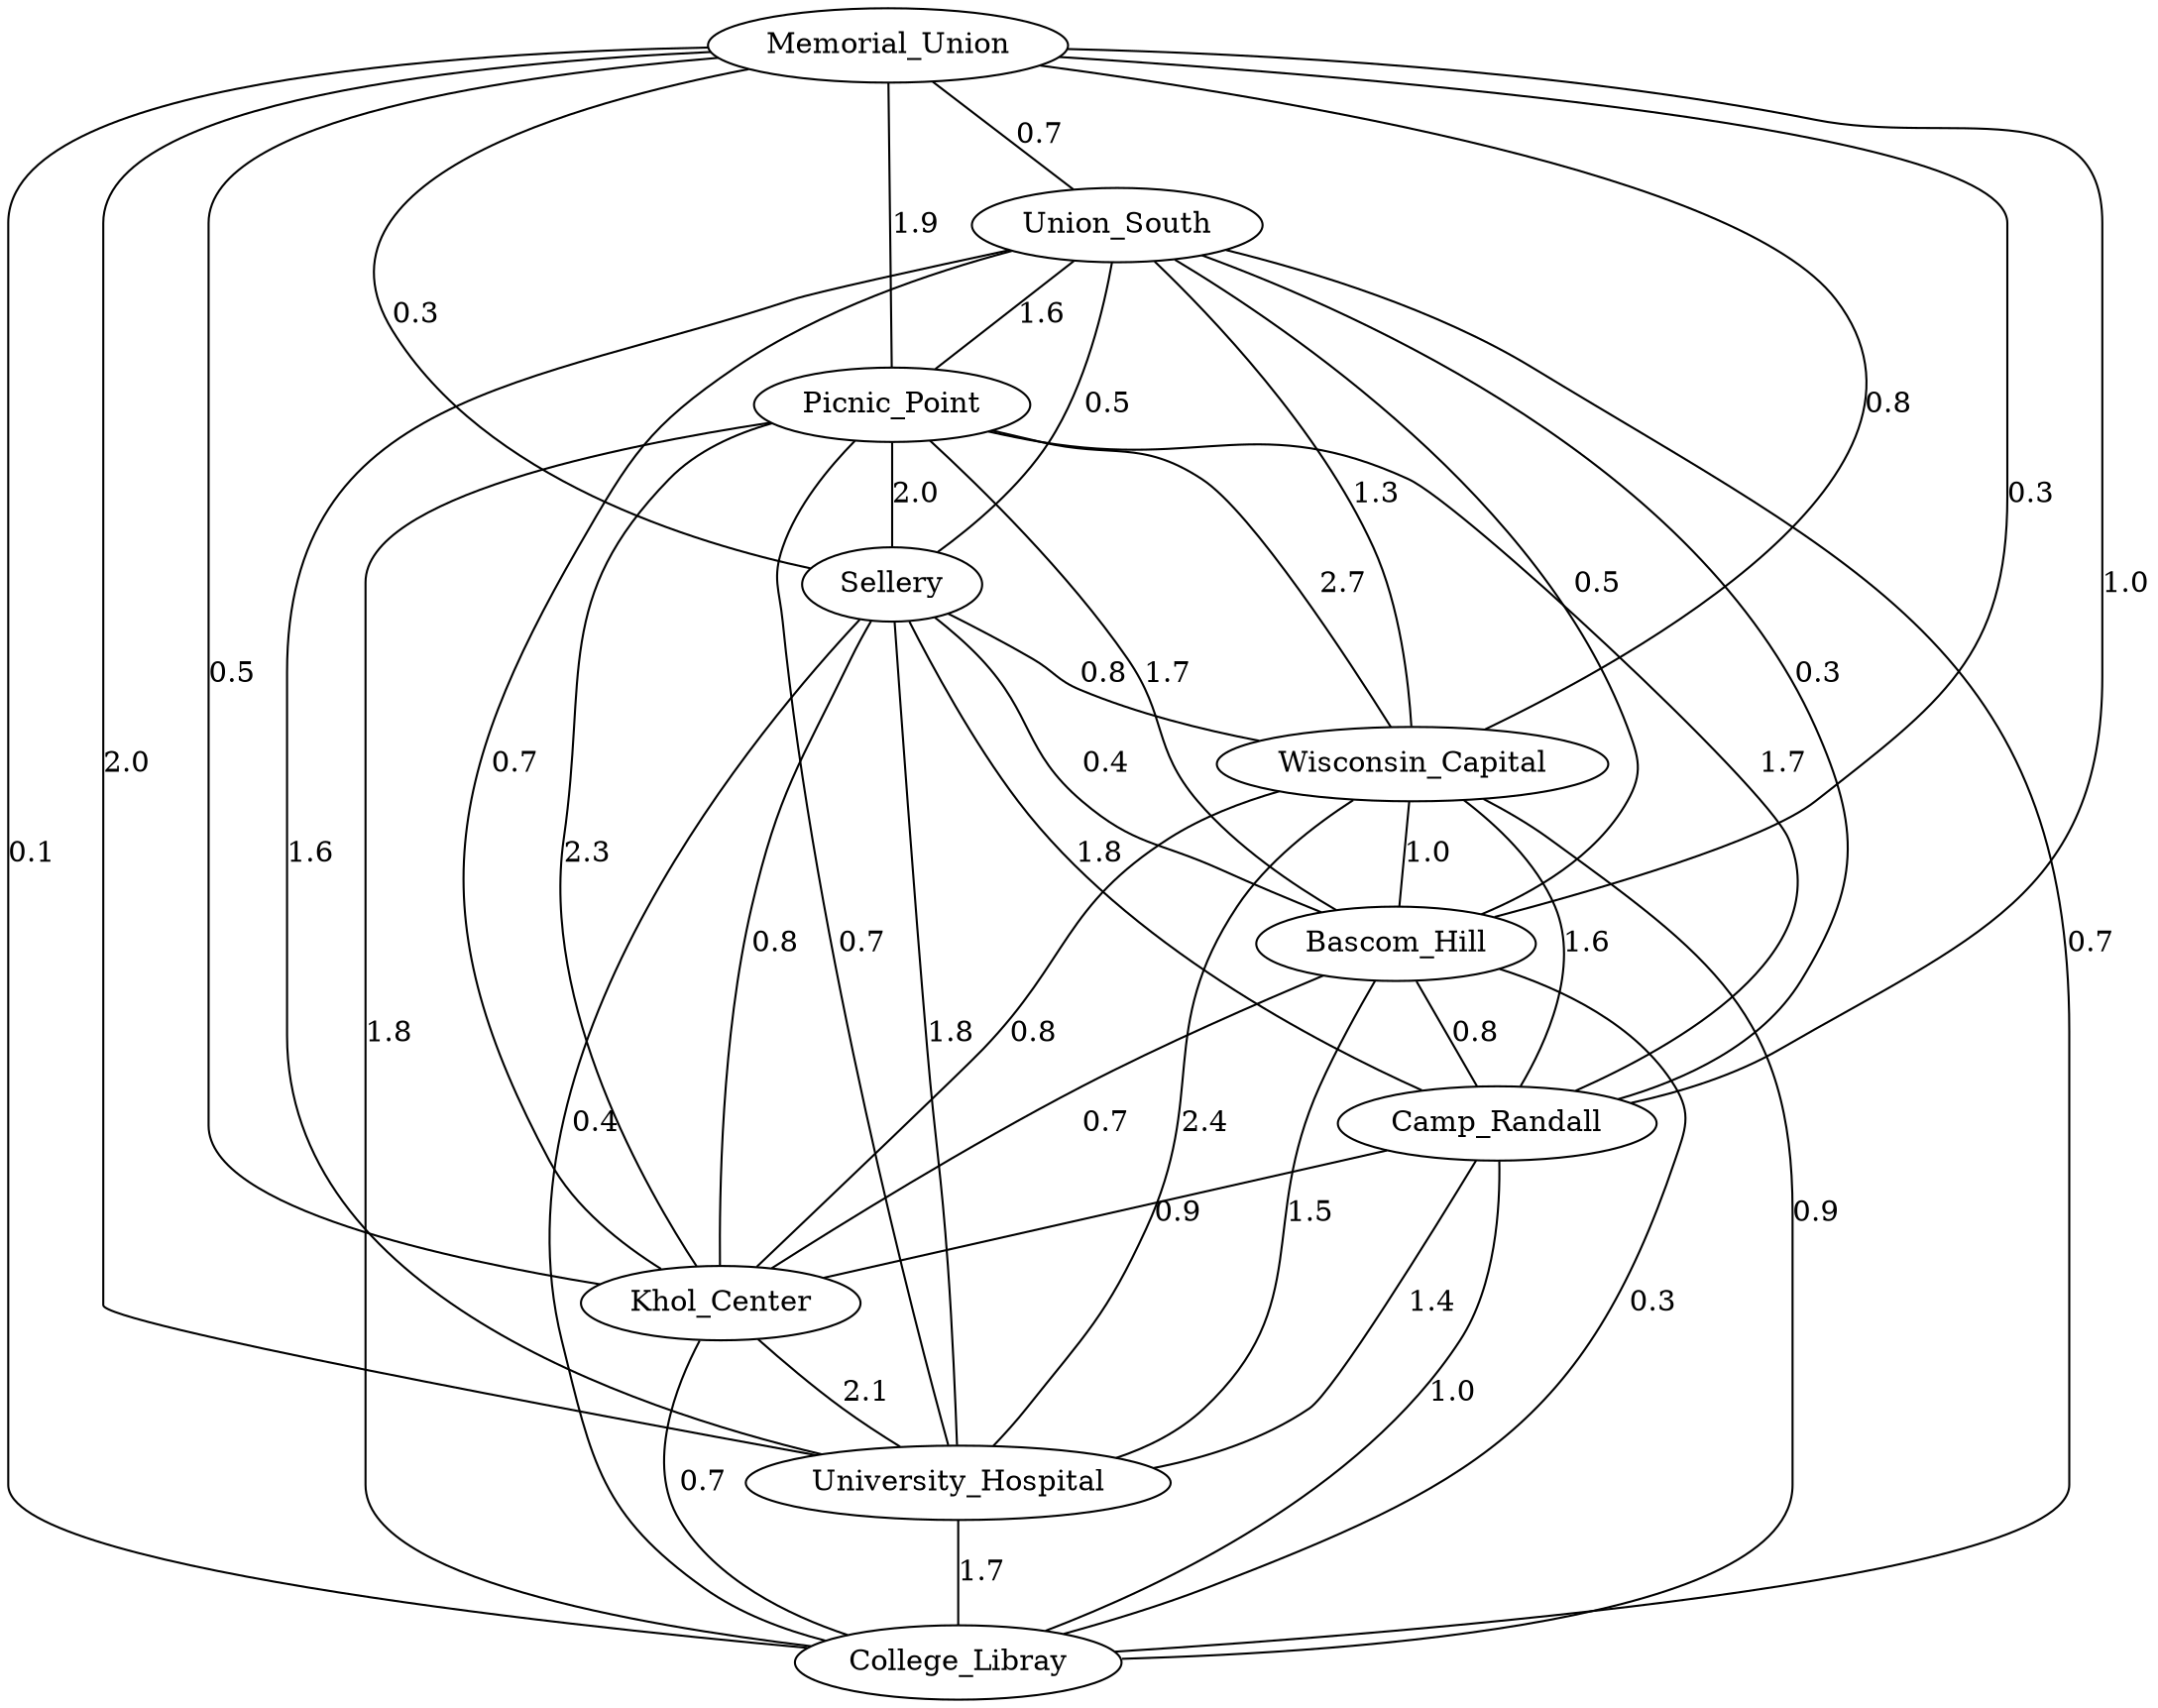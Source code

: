 graph MadisonLocations {
	Memorial_Union -- Union_South [label=0.7];
	Memorial_Union -- Picnic_Point [label=1.9];
	Memorial_Union -- Sellery [label=0.3];
	Memorial_Union -- Wisconsin_Capital [label=0.8];
	Memorial_Union -- Bascom_Hill [label=0.3];
	Memorial_Union -- Camp_Randall [label=1.0];
	Memorial_Union -- Khol_Center [label=0.5];
	Memorial_Union -- University_Hospital [label=2.0];
	Memorial_Union -- College_Libray [label=0.1];
	Union_South -- Picnic_Point [label=1.6];
	Union_South -- Sellery [label=0.5];
	Union_South -- Wisconsin_Capital [label=1.3];
	Union_South -- Bascom_Hill [label=0.5];
	Union_South -- Camp_Randall [label=0.3];
	Union_South -- Khol_Center [label=0.7];
	Union_South -- University_Hospital [label=1.6];
	Union_South  -- College_Libray [label=0.7];
	Picnic_Point -- Sellery [label=2.0];
	Picnic_Point -- Wisconsin_Capital [label=2.7];
	Picnic_Point -- Bascom_Hill [label=1.7];
	Picnic_Point -- Camp_Randall [label=1.7];
	Picnic_Point -- Khol_Center [label=2.3];
	Picnic_Point -- University_Hospital [label=0.7];
	Picnic_Point  -- College_Libray [label=1.8];
	Sellery -- Wisconsin_Capital [label=0.8];
	Sellery -- Bascom_Hill [label=0.4];
	Sellery -- Camp_Randall [label=1.8];
	Sellery -- Khol_Center [label=0.8];
	Sellery -- University_Hospital [label=1.8];
	Sellery  -- College_Libray [label=0.4];
	Wisconsin_Capital -- Bascom_Hill [label=1.0];
	Wisconsin_Capital -- Camp_Randall [label=1.6];
	Wisconsin_Capital -- Khol_Center [label=0.8];
	Wisconsin_Capital -- University_Hospital [label=2.4];
	Wisconsin_Capital  -- College_Libray [label=0.9];
	Bascom_Hill -- Camp_Randall [label=0.8];
	Bascom_Hill -- Khol_Center [label=0.7];
	Bascom_Hill -- University_Hospital [label=1.5];
	Bascom_Hill  -- College_Libray [label=0.3];
	Camp_Randall -- Khol_Center [label=0.9];
	Camp_Randall -- University_Hospital [label=1.4];
	Camp_Randall -- College_Libray [label=1.0];
	Khol_Center -- University_Hospital [label=2.1];
	Khol_Center -- College_Libray [label=0.7];
	University_Hospital -- College_Libray [label=1.7];
}

